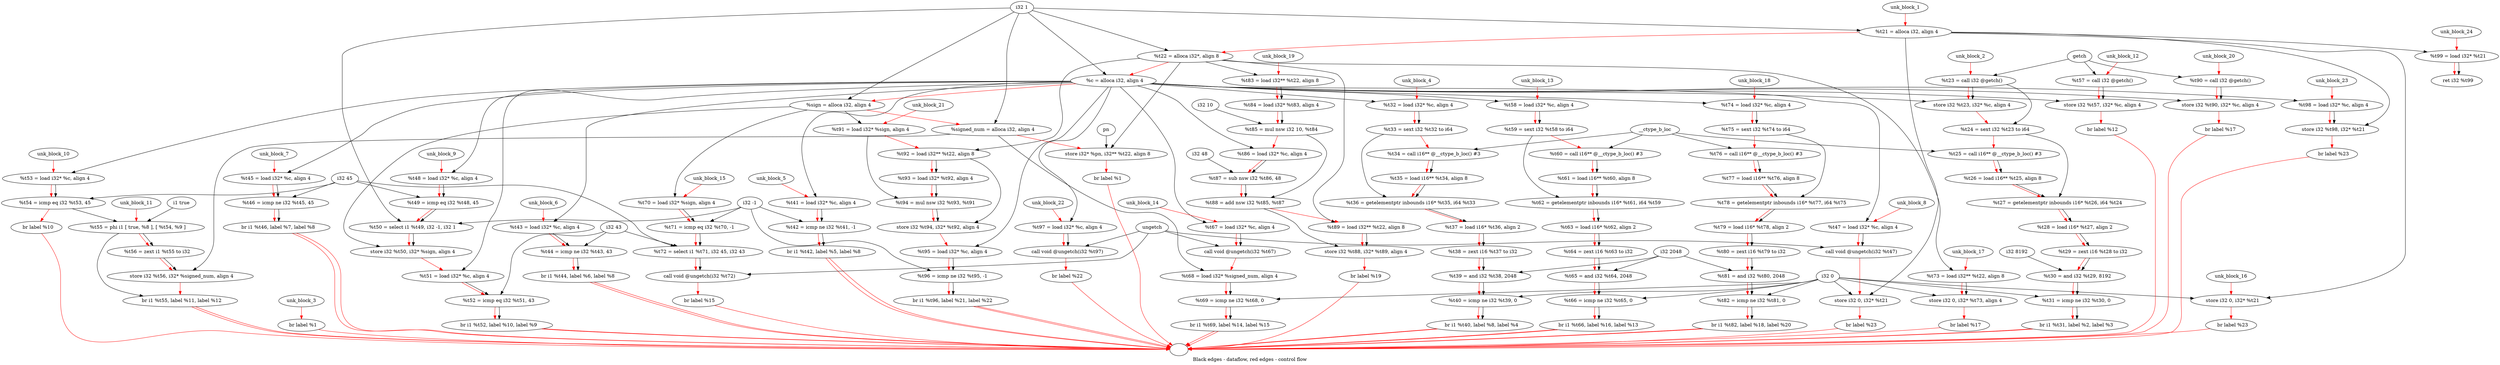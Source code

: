 digraph G {
compound=true
label="Black edges - dataflow, red edges - control flow"
"t21" [label="  %t21 = alloca i32, align 4"]
"t22" [label="  %t22 = alloca i32*, align 8"]
"c" [label="  %c = alloca i32, align 4"]
"sign" [label="  %sign = alloca i32, align 4"]
"signed_num" [label="  %signed_num = alloca i32, align 4"]
"_1" [label="  store i32* %pn, i32** %t22, align 8"]
"_2" [label="  br label %1"]
"unk_block_1" -> "t21"[color=red]
"i32 1" -> "t21"
"t21" -> "t22"[color=red weight=2]
"i32 1" -> "t22"
"t22" -> "c"[color=red weight=2]
"i32 1" -> "c"
"c" -> "sign"[color=red weight=2]
"i32 1" -> "sign"
"sign" -> "signed_num"[color=red weight=2]
"i32 1" -> "signed_num"
"signed_num" -> "_1"[color=red weight=2]
"pn" -> "_1"
"t22" -> "_1"
"_1" -> "_2"[color=red weight=2]
"_2" -> ""[color=red]

"t23" [label="  %t23 = call i32 @getch()"]
"_3" [label="  store i32 %t23, i32* %c, align 4"]
"t24" [label="  %t24 = sext i32 %t23 to i64"]
"t25" [label="  %t25 = call i16** @__ctype_b_loc() #3"]
"t26" [label="  %t26 = load i16** %t25, align 8"]
"t27" [label="  %t27 = getelementptr inbounds i16* %t26, i64 %t24"]
"t28" [label="  %t28 = load i16* %t27, align 2"]
"t29" [label="  %t29 = zext i16 %t28 to i32"]
"t30" [label="  %t30 = and i32 %t29, 8192"]
"t31" [label="  %t31 = icmp ne i32 %t30, 0"]
"_4" [label="  br i1 %t31, label %2, label %3"]
"unk_block_2" -> "t23"[color=red]
"getch" -> "t23"
"t23" -> "_3"[color=red weight=2]
"t23" -> "_3"
"c" -> "_3"
"_3" -> "t24"[color=red weight=2]
"t23" -> "t24"
"t24" -> "t25"[color=red weight=2]
"__ctype_b_loc" -> "t25"
"t25" -> "t26"[color=red weight=2]
"t25" -> "t26"
"t26" -> "t27"[color=red weight=2]
"t26" -> "t27"
"t24" -> "t27"
"t27" -> "t28"[color=red weight=2]
"t27" -> "t28"
"t28" -> "t29"[color=red weight=2]
"t28" -> "t29"
"t29" -> "t30"[color=red weight=2]
"t29" -> "t30"
"i32 8192" -> "t30"
"t30" -> "t31"[color=red weight=2]
"t30" -> "t31"
"i32 0" -> "t31"
"t31" -> "_4"[color=red weight=2]
"t31" -> "_4"
"_4" -> ""[color=red]
"_4" -> ""[color=red]

"_5" [label="  br label %1"]
"unk_block_3" -> "_5"[color=red]
"_5" -> ""[color=red]

"t32" [label="  %t32 = load i32* %c, align 4"]
"t33" [label="  %t33 = sext i32 %t32 to i64"]
"t34" [label="  %t34 = call i16** @__ctype_b_loc() #3"]
"t35" [label="  %t35 = load i16** %t34, align 8"]
"t36" [label="  %t36 = getelementptr inbounds i16* %t35, i64 %t33"]
"t37" [label="  %t37 = load i16* %t36, align 2"]
"t38" [label="  %t38 = zext i16 %t37 to i32"]
"t39" [label="  %t39 = and i32 %t38, 2048"]
"t40" [label="  %t40 = icmp ne i32 %t39, 0"]
"_6" [label="  br i1 %t40, label %8, label %4"]
"unk_block_4" -> "t32"[color=red]
"c" -> "t32"
"t32" -> "t33"[color=red weight=2]
"t32" -> "t33"
"t33" -> "t34"[color=red weight=2]
"__ctype_b_loc" -> "t34"
"t34" -> "t35"[color=red weight=2]
"t34" -> "t35"
"t35" -> "t36"[color=red weight=2]
"t35" -> "t36"
"t33" -> "t36"
"t36" -> "t37"[color=red weight=2]
"t36" -> "t37"
"t37" -> "t38"[color=red weight=2]
"t37" -> "t38"
"t38" -> "t39"[color=red weight=2]
"t38" -> "t39"
"i32 2048" -> "t39"
"t39" -> "t40"[color=red weight=2]
"t39" -> "t40"
"i32 0" -> "t40"
"t40" -> "_6"[color=red weight=2]
"t40" -> "_6"
"_6" -> ""[color=red]
"_6" -> ""[color=red]

"t41" [label="  %t41 = load i32* %c, align 4"]
"t42" [label="  %t42 = icmp ne i32 %t41, -1"]
"_7" [label="  br i1 %t42, label %5, label %8"]
"unk_block_5" -> "t41"[color=red]
"c" -> "t41"
"t41" -> "t42"[color=red weight=2]
"t41" -> "t42"
"i32 -1" -> "t42"
"t42" -> "_7"[color=red weight=2]
"t42" -> "_7"
"_7" -> ""[color=red]
"_7" -> ""[color=red]

"t43" [label="  %t43 = load i32* %c, align 4"]
"t44" [label="  %t44 = icmp ne i32 %t43, 43"]
"_8" [label="  br i1 %t44, label %6, label %8"]
"unk_block_6" -> "t43"[color=red]
"c" -> "t43"
"t43" -> "t44"[color=red weight=2]
"t43" -> "t44"
"i32 43" -> "t44"
"t44" -> "_8"[color=red weight=2]
"t44" -> "_8"
"_8" -> ""[color=red]
"_8" -> ""[color=red]

"t45" [label="  %t45 = load i32* %c, align 4"]
"t46" [label="  %t46 = icmp ne i32 %t45, 45"]
"_9" [label="  br i1 %t46, label %7, label %8"]
"unk_block_7" -> "t45"[color=red]
"c" -> "t45"
"t45" -> "t46"[color=red weight=2]
"t45" -> "t46"
"i32 45" -> "t46"
"t46" -> "_9"[color=red weight=2]
"t46" -> "_9"
"_9" -> ""[color=red]
"_9" -> ""[color=red]

"t47" [label="  %t47 = load i32* %c, align 4"]
"_10" [label="  call void @ungetch(i32 %t47)"]
"_11" [label="  store i32 0, i32* %t21"]
"_12" [label="  br label %23"]
"unk_block_8" -> "t47"[color=red]
"c" -> "t47"
"t47" -> "_10"[color=red weight=2]
"t47" -> "_10"
"ungetch" -> "_10"
"_10" -> "_11"[color=red weight=2]
"i32 0" -> "_11"
"t21" -> "_11"
"_11" -> "_12"[color=red weight=2]
"_12" -> ""[color=red]

"t48" [label="  %t48 = load i32* %c, align 4"]
"t49" [label="  %t49 = icmp eq i32 %t48, 45"]
"t50" [label="  %t50 = select i1 %t49, i32 -1, i32 1"]
"_13" [label="  store i32 %t50, i32* %sign, align 4"]
"t51" [label="  %t51 = load i32* %c, align 4"]
"t52" [label="  %t52 = icmp eq i32 %t51, 43"]
"_14" [label="  br i1 %t52, label %10, label %9"]
"unk_block_9" -> "t48"[color=red]
"c" -> "t48"
"t48" -> "t49"[color=red weight=2]
"t48" -> "t49"
"i32 45" -> "t49"
"t49" -> "t50"[color=red weight=2]
"t49" -> "t50"
"i32 -1" -> "t50"
"i32 1" -> "t50"
"t50" -> "_13"[color=red weight=2]
"t50" -> "_13"
"sign" -> "_13"
"_13" -> "t51"[color=red weight=2]
"c" -> "t51"
"t51" -> "t52"[color=red weight=2]
"t51" -> "t52"
"i32 43" -> "t52"
"t52" -> "_14"[color=red weight=2]
"t52" -> "_14"
"_14" -> ""[color=red]
"_14" -> ""[color=red]

"t53" [label="  %t53 = load i32* %c, align 4"]
"t54" [label="  %t54 = icmp eq i32 %t53, 45"]
"_15" [label="  br label %10"]
"unk_block_10" -> "t53"[color=red]
"c" -> "t53"
"t53" -> "t54"[color=red weight=2]
"t53" -> "t54"
"i32 45" -> "t54"
"t54" -> "_15"[color=red weight=2]
"_15" -> ""[color=red]

"t55" [label="  %t55 = phi i1 [ true, %8 ], [ %t54, %9 ]"]
"t56" [label="  %t56 = zext i1 %t55 to i32"]
"_16" [label="  store i32 %t56, i32* %signed_num, align 4"]
"_17" [label="  br i1 %t55, label %11, label %12"]
"unk_block_11" -> "t55"[color=red]
"i1 true" -> "t55"
"t54" -> "t55"
"t55" -> "t56"[color=red weight=2]
"t55" -> "t56"
"t56" -> "_16"[color=red weight=2]
"t56" -> "_16"
"signed_num" -> "_16"
"_16" -> "_17"[color=red weight=2]
"t55" -> "_17"
"_17" -> ""[color=red]
"_17" -> ""[color=red]

"t57" [label="  %t57 = call i32 @getch()"]
"_18" [label="  store i32 %t57, i32* %c, align 4"]
"_19" [label="  br label %12"]
"unk_block_12" -> "t57"[color=red]
"getch" -> "t57"
"t57" -> "_18"[color=red weight=2]
"t57" -> "_18"
"c" -> "_18"
"_18" -> "_19"[color=red weight=2]
"_19" -> ""[color=red]

"t58" [label="  %t58 = load i32* %c, align 4"]
"t59" [label="  %t59 = sext i32 %t58 to i64"]
"t60" [label="  %t60 = call i16** @__ctype_b_loc() #3"]
"t61" [label="  %t61 = load i16** %t60, align 8"]
"t62" [label="  %t62 = getelementptr inbounds i16* %t61, i64 %t59"]
"t63" [label="  %t63 = load i16* %t62, align 2"]
"t64" [label="  %t64 = zext i16 %t63 to i32"]
"t65" [label="  %t65 = and i32 %t64, 2048"]
"t66" [label="  %t66 = icmp ne i32 %t65, 0"]
"_20" [label="  br i1 %t66, label %16, label %13"]
"unk_block_13" -> "t58"[color=red]
"c" -> "t58"
"t58" -> "t59"[color=red weight=2]
"t58" -> "t59"
"t59" -> "t60"[color=red weight=2]
"__ctype_b_loc" -> "t60"
"t60" -> "t61"[color=red weight=2]
"t60" -> "t61"
"t61" -> "t62"[color=red weight=2]
"t61" -> "t62"
"t59" -> "t62"
"t62" -> "t63"[color=red weight=2]
"t62" -> "t63"
"t63" -> "t64"[color=red weight=2]
"t63" -> "t64"
"t64" -> "t65"[color=red weight=2]
"t64" -> "t65"
"i32 2048" -> "t65"
"t65" -> "t66"[color=red weight=2]
"t65" -> "t66"
"i32 0" -> "t66"
"t66" -> "_20"[color=red weight=2]
"t66" -> "_20"
"_20" -> ""[color=red]
"_20" -> ""[color=red]

"t67" [label="  %t67 = load i32* %c, align 4"]
"_21" [label="  call void @ungetch(i32 %t67)"]
"t68" [label="  %t68 = load i32* %signed_num, align 4"]
"t69" [label="  %t69 = icmp ne i32 %t68, 0"]
"_22" [label="  br i1 %t69, label %14, label %15"]
"unk_block_14" -> "t67"[color=red]
"c" -> "t67"
"t67" -> "_21"[color=red weight=2]
"t67" -> "_21"
"ungetch" -> "_21"
"_21" -> "t68"[color=red weight=2]
"signed_num" -> "t68"
"t68" -> "t69"[color=red weight=2]
"t68" -> "t69"
"i32 0" -> "t69"
"t69" -> "_22"[color=red weight=2]
"t69" -> "_22"
"_22" -> ""[color=red]
"_22" -> ""[color=red]

"t70" [label="  %t70 = load i32* %sign, align 4"]
"t71" [label="  %t71 = icmp eq i32 %t70, -1"]
"t72" [label="  %t72 = select i1 %t71, i32 45, i32 43"]
"_23" [label="  call void @ungetch(i32 %t72)"]
"_24" [label="  br label %15"]
"unk_block_15" -> "t70"[color=red]
"sign" -> "t70"
"t70" -> "t71"[color=red weight=2]
"t70" -> "t71"
"i32 -1" -> "t71"
"t71" -> "t72"[color=red weight=2]
"t71" -> "t72"
"i32 45" -> "t72"
"i32 43" -> "t72"
"t72" -> "_23"[color=red weight=2]
"t72" -> "_23"
"ungetch" -> "_23"
"_23" -> "_24"[color=red weight=2]
"_24" -> ""[color=red]

"_25" [label="  store i32 0, i32* %t21"]
"_26" [label="  br label %23"]
"unk_block_16" -> "_25"[color=red]
"i32 0" -> "_25"
"t21" -> "_25"
"_25" -> "_26"[color=red weight=2]
"_26" -> ""[color=red]

"t73" [label="  %t73 = load i32** %t22, align 8"]
"_27" [label="  store i32 0, i32* %t73, align 4"]
"_28" [label="  br label %17"]
"unk_block_17" -> "t73"[color=red]
"t22" -> "t73"
"t73" -> "_27"[color=red weight=2]
"i32 0" -> "_27"
"t73" -> "_27"
"_27" -> "_28"[color=red weight=2]
"_28" -> ""[color=red]

"t74" [label="  %t74 = load i32* %c, align 4"]
"t75" [label="  %t75 = sext i32 %t74 to i64"]
"t76" [label="  %t76 = call i16** @__ctype_b_loc() #3"]
"t77" [label="  %t77 = load i16** %t76, align 8"]
"t78" [label="  %t78 = getelementptr inbounds i16* %t77, i64 %t75"]
"t79" [label="  %t79 = load i16* %t78, align 2"]
"t80" [label="  %t80 = zext i16 %t79 to i32"]
"t81" [label="  %t81 = and i32 %t80, 2048"]
"t82" [label="  %t82 = icmp ne i32 %t81, 0"]
"_29" [label="  br i1 %t82, label %18, label %20"]
"unk_block_18" -> "t74"[color=red]
"c" -> "t74"
"t74" -> "t75"[color=red weight=2]
"t74" -> "t75"
"t75" -> "t76"[color=red weight=2]
"__ctype_b_loc" -> "t76"
"t76" -> "t77"[color=red weight=2]
"t76" -> "t77"
"t77" -> "t78"[color=red weight=2]
"t77" -> "t78"
"t75" -> "t78"
"t78" -> "t79"[color=red weight=2]
"t78" -> "t79"
"t79" -> "t80"[color=red weight=2]
"t79" -> "t80"
"t80" -> "t81"[color=red weight=2]
"t80" -> "t81"
"i32 2048" -> "t81"
"t81" -> "t82"[color=red weight=2]
"t81" -> "t82"
"i32 0" -> "t82"
"t82" -> "_29"[color=red weight=2]
"t82" -> "_29"
"_29" -> ""[color=red]
"_29" -> ""[color=red]

"t83" [label="  %t83 = load i32** %t22, align 8"]
"t84" [label="  %t84 = load i32* %t83, align 4"]
"t85" [label="  %t85 = mul nsw i32 10, %t84"]
"t86" [label="  %t86 = load i32* %c, align 4"]
"t87" [label="  %t87 = sub nsw i32 %t86, 48"]
"t88" [label="  %t88 = add nsw i32 %t85, %t87"]
"t89" [label="  %t89 = load i32** %t22, align 8"]
"_30" [label="  store i32 %t88, i32* %t89, align 4"]
"_31" [label="  br label %19"]
"unk_block_19" -> "t83"[color=red]
"t22" -> "t83"
"t83" -> "t84"[color=red weight=2]
"t83" -> "t84"
"t84" -> "t85"[color=red weight=2]
"i32 10" -> "t85"
"t84" -> "t85"
"t85" -> "t86"[color=red weight=2]
"c" -> "t86"
"t86" -> "t87"[color=red weight=2]
"t86" -> "t87"
"i32 48" -> "t87"
"t87" -> "t88"[color=red weight=2]
"t85" -> "t88"
"t87" -> "t88"
"t88" -> "t89"[color=red weight=2]
"t22" -> "t89"
"t89" -> "_30"[color=red weight=2]
"t88" -> "_30"
"t89" -> "_30"
"_30" -> "_31"[color=red weight=2]
"_31" -> ""[color=red]

"t90" [label="  %t90 = call i32 @getch()"]
"_32" [label="  store i32 %t90, i32* %c, align 4"]
"_33" [label="  br label %17"]
"unk_block_20" -> "t90"[color=red]
"getch" -> "t90"
"t90" -> "_32"[color=red weight=2]
"t90" -> "_32"
"c" -> "_32"
"_32" -> "_33"[color=red weight=2]
"_33" -> ""[color=red]

"t91" [label="  %t91 = load i32* %sign, align 4"]
"t92" [label="  %t92 = load i32** %t22, align 8"]
"t93" [label="  %t93 = load i32* %t92, align 4"]
"t94" [label="  %t94 = mul nsw i32 %t93, %t91"]
"_34" [label="  store i32 %t94, i32* %t92, align 4"]
"t95" [label="  %t95 = load i32* %c, align 4"]
"t96" [label="  %t96 = icmp ne i32 %t95, -1"]
"_35" [label="  br i1 %t96, label %21, label %22"]
"unk_block_21" -> "t91"[color=red]
"sign" -> "t91"
"t91" -> "t92"[color=red weight=2]
"t22" -> "t92"
"t92" -> "t93"[color=red weight=2]
"t92" -> "t93"
"t93" -> "t94"[color=red weight=2]
"t93" -> "t94"
"t91" -> "t94"
"t94" -> "_34"[color=red weight=2]
"t94" -> "_34"
"t92" -> "_34"
"_34" -> "t95"[color=red weight=2]
"c" -> "t95"
"t95" -> "t96"[color=red weight=2]
"t95" -> "t96"
"i32 -1" -> "t96"
"t96" -> "_35"[color=red weight=2]
"t96" -> "_35"
"_35" -> ""[color=red]
"_35" -> ""[color=red]

"t97" [label="  %t97 = load i32* %c, align 4"]
"_36" [label="  call void @ungetch(i32 %t97)"]
"_37" [label="  br label %22"]
"unk_block_22" -> "t97"[color=red]
"c" -> "t97"
"t97" -> "_36"[color=red weight=2]
"t97" -> "_36"
"ungetch" -> "_36"
"_36" -> "_37"[color=red weight=2]
"_37" -> ""[color=red]

"t98" [label="  %t98 = load i32* %c, align 4"]
"_38" [label="  store i32 %t98, i32* %t21"]
"_39" [label="  br label %23"]
"unk_block_23" -> "t98"[color=red]
"c" -> "t98"
"t98" -> "_38"[color=red weight=2]
"t98" -> "_38"
"t21" -> "_38"
"_38" -> "_39"[color=red weight=2]
"_39" -> ""[color=red]

"t99" [label="  %t99 = load i32* %t21"]
"_40" [label="  ret i32 %t99"]
"unk_block_24" -> "t99"[color=red]
"t21" -> "t99"
"t99" -> "_40"[color=red weight=2]
"t99" -> "_40"

}
